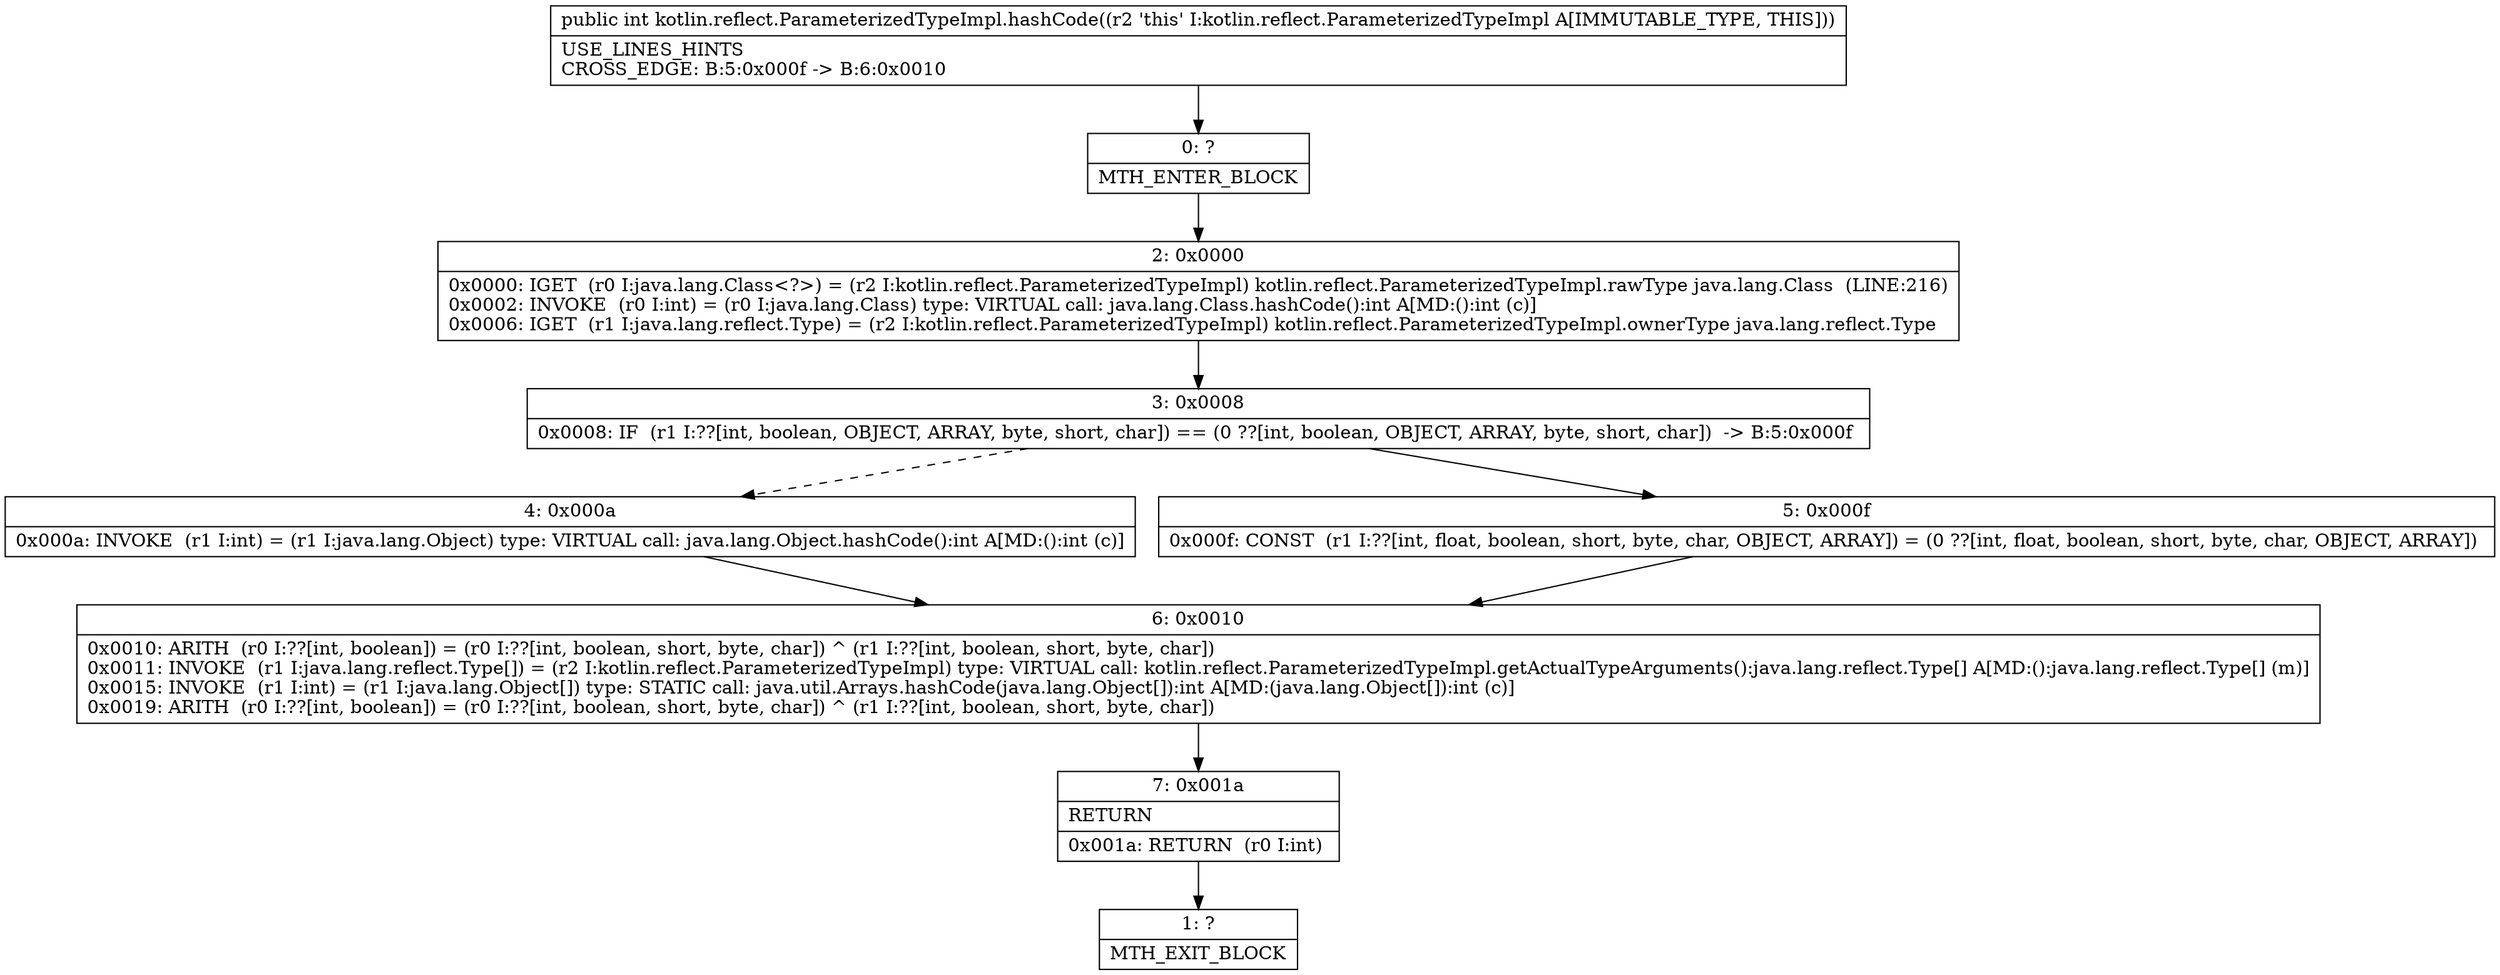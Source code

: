 digraph "CFG forkotlin.reflect.ParameterizedTypeImpl.hashCode()I" {
Node_0 [shape=record,label="{0\:\ ?|MTH_ENTER_BLOCK\l}"];
Node_2 [shape=record,label="{2\:\ 0x0000|0x0000: IGET  (r0 I:java.lang.Class\<?\>) = (r2 I:kotlin.reflect.ParameterizedTypeImpl) kotlin.reflect.ParameterizedTypeImpl.rawType java.lang.Class  (LINE:216)\l0x0002: INVOKE  (r0 I:int) = (r0 I:java.lang.Class) type: VIRTUAL call: java.lang.Class.hashCode():int A[MD:():int (c)]\l0x0006: IGET  (r1 I:java.lang.reflect.Type) = (r2 I:kotlin.reflect.ParameterizedTypeImpl) kotlin.reflect.ParameterizedTypeImpl.ownerType java.lang.reflect.Type \l}"];
Node_3 [shape=record,label="{3\:\ 0x0008|0x0008: IF  (r1 I:??[int, boolean, OBJECT, ARRAY, byte, short, char]) == (0 ??[int, boolean, OBJECT, ARRAY, byte, short, char])  \-\> B:5:0x000f \l}"];
Node_4 [shape=record,label="{4\:\ 0x000a|0x000a: INVOKE  (r1 I:int) = (r1 I:java.lang.Object) type: VIRTUAL call: java.lang.Object.hashCode():int A[MD:():int (c)]\l}"];
Node_6 [shape=record,label="{6\:\ 0x0010|0x0010: ARITH  (r0 I:??[int, boolean]) = (r0 I:??[int, boolean, short, byte, char]) ^ (r1 I:??[int, boolean, short, byte, char]) \l0x0011: INVOKE  (r1 I:java.lang.reflect.Type[]) = (r2 I:kotlin.reflect.ParameterizedTypeImpl) type: VIRTUAL call: kotlin.reflect.ParameterizedTypeImpl.getActualTypeArguments():java.lang.reflect.Type[] A[MD:():java.lang.reflect.Type[] (m)]\l0x0015: INVOKE  (r1 I:int) = (r1 I:java.lang.Object[]) type: STATIC call: java.util.Arrays.hashCode(java.lang.Object[]):int A[MD:(java.lang.Object[]):int (c)]\l0x0019: ARITH  (r0 I:??[int, boolean]) = (r0 I:??[int, boolean, short, byte, char]) ^ (r1 I:??[int, boolean, short, byte, char]) \l}"];
Node_7 [shape=record,label="{7\:\ 0x001a|RETURN\l|0x001a: RETURN  (r0 I:int) \l}"];
Node_1 [shape=record,label="{1\:\ ?|MTH_EXIT_BLOCK\l}"];
Node_5 [shape=record,label="{5\:\ 0x000f|0x000f: CONST  (r1 I:??[int, float, boolean, short, byte, char, OBJECT, ARRAY]) = (0 ??[int, float, boolean, short, byte, char, OBJECT, ARRAY]) \l}"];
MethodNode[shape=record,label="{public int kotlin.reflect.ParameterizedTypeImpl.hashCode((r2 'this' I:kotlin.reflect.ParameterizedTypeImpl A[IMMUTABLE_TYPE, THIS]))  | USE_LINES_HINTS\lCROSS_EDGE: B:5:0x000f \-\> B:6:0x0010\l}"];
MethodNode -> Node_0;Node_0 -> Node_2;
Node_2 -> Node_3;
Node_3 -> Node_4[style=dashed];
Node_3 -> Node_5;
Node_4 -> Node_6;
Node_6 -> Node_7;
Node_7 -> Node_1;
Node_5 -> Node_6;
}

